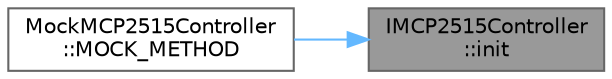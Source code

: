 digraph "IMCP2515Controller::init"
{
 // LATEX_PDF_SIZE
  bgcolor="transparent";
  edge [fontname=Helvetica,fontsize=10,labelfontname=Helvetica,labelfontsize=10];
  node [fontname=Helvetica,fontsize=10,shape=box,height=0.2,width=0.4];
  rankdir="RL";
  Node1 [id="Node000001",label="IMCP2515Controller\l::init",height=0.2,width=0.4,color="gray40", fillcolor="grey60", style="filled", fontcolor="black",tooltip=" "];
  Node1 -> Node2 [id="edge1_Node000001_Node000002",dir="back",color="steelblue1",style="solid",tooltip=" "];
  Node2 [id="Node000002",label="MockMCP2515Controller\l::MOCK_METHOD",height=0.2,width=0.4,color="grey40", fillcolor="white", style="filled",URL="$classMockMCP2515Controller.html#a707e1507335ae9d6fba2bd84f95306ef",tooltip="Mocked method to initialize the MCP2515 controller."];
}
